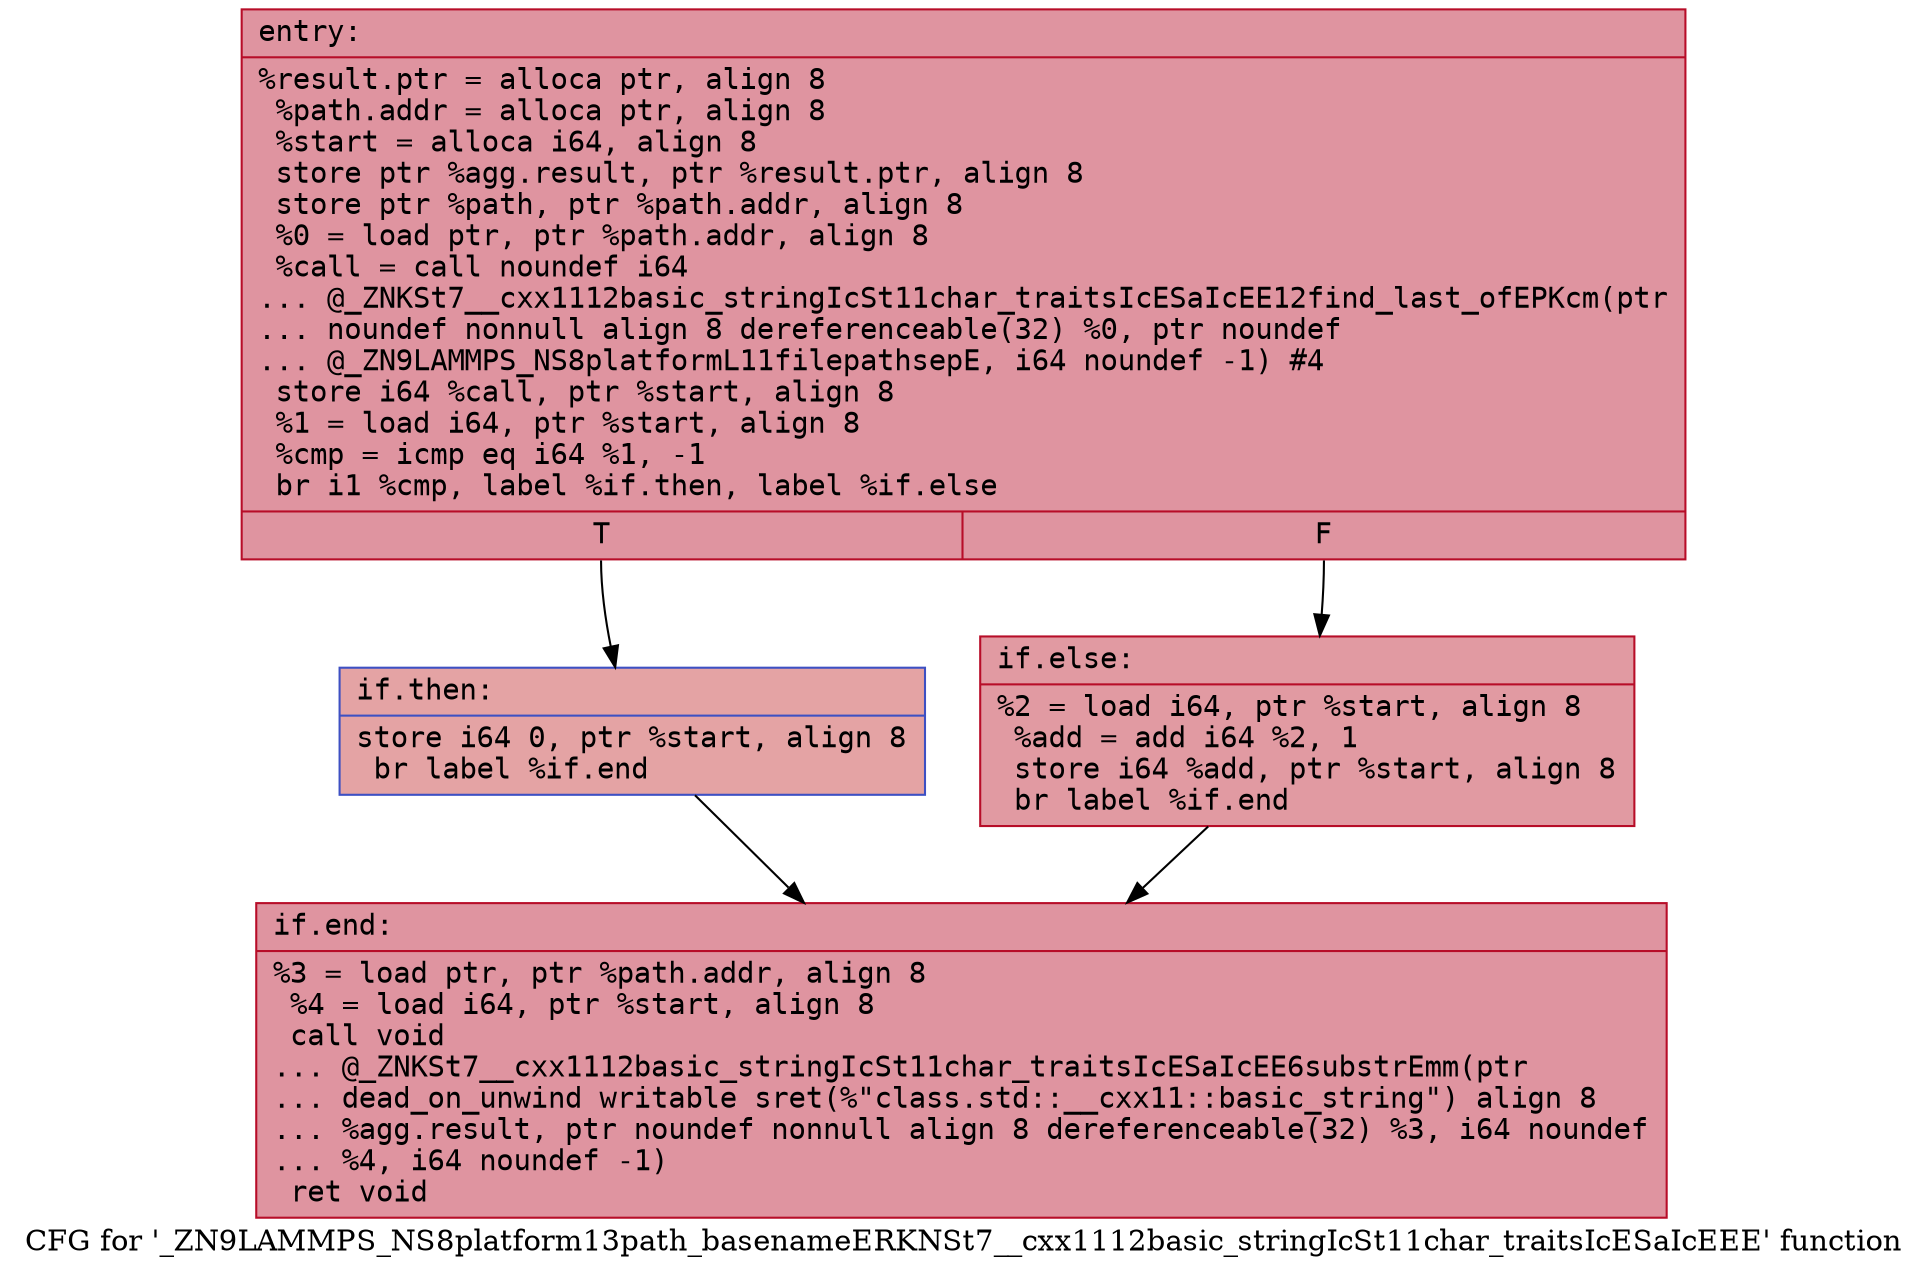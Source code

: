 digraph "CFG for '_ZN9LAMMPS_NS8platform13path_basenameERKNSt7__cxx1112basic_stringIcSt11char_traitsIcESaIcEEE' function" {
	label="CFG for '_ZN9LAMMPS_NS8platform13path_basenameERKNSt7__cxx1112basic_stringIcSt11char_traitsIcESaIcEEE' function";

	Node0x5651cd8250b0 [shape=record,color="#b70d28ff", style=filled, fillcolor="#b70d2870" fontname="Courier",label="{entry:\l|  %result.ptr = alloca ptr, align 8\l  %path.addr = alloca ptr, align 8\l  %start = alloca i64, align 8\l  store ptr %agg.result, ptr %result.ptr, align 8\l  store ptr %path, ptr %path.addr, align 8\l  %0 = load ptr, ptr %path.addr, align 8\l  %call = call noundef i64\l... @_ZNKSt7__cxx1112basic_stringIcSt11char_traitsIcESaIcEE12find_last_ofEPKcm(ptr\l... noundef nonnull align 8 dereferenceable(32) %0, ptr noundef\l... @_ZN9LAMMPS_NS8platformL11filepathsepE, i64 noundef -1) #4\l  store i64 %call, ptr %start, align 8\l  %1 = load i64, ptr %start, align 8\l  %cmp = icmp eq i64 %1, -1\l  br i1 %cmp, label %if.then, label %if.else\l|{<s0>T|<s1>F}}"];
	Node0x5651cd8250b0:s0 -> Node0x5651cd825760[tooltip="entry -> if.then\nProbability 37.50%" ];
	Node0x5651cd8250b0:s1 -> Node0x5651cd8257d0[tooltip="entry -> if.else\nProbability 62.50%" ];
	Node0x5651cd825760 [shape=record,color="#3d50c3ff", style=filled, fillcolor="#c32e3170" fontname="Courier",label="{if.then:\l|  store i64 0, ptr %start, align 8\l  br label %if.end\l}"];
	Node0x5651cd825760 -> Node0x5651cd825990[tooltip="if.then -> if.end\nProbability 100.00%" ];
	Node0x5651cd8257d0 [shape=record,color="#b70d28ff", style=filled, fillcolor="#bb1b2c70" fontname="Courier",label="{if.else:\l|  %2 = load i64, ptr %start, align 8\l  %add = add i64 %2, 1\l  store i64 %add, ptr %start, align 8\l  br label %if.end\l}"];
	Node0x5651cd8257d0 -> Node0x5651cd825990[tooltip="if.else -> if.end\nProbability 100.00%" ];
	Node0x5651cd825990 [shape=record,color="#b70d28ff", style=filled, fillcolor="#b70d2870" fontname="Courier",label="{if.end:\l|  %3 = load ptr, ptr %path.addr, align 8\l  %4 = load i64, ptr %start, align 8\l  call void\l... @_ZNKSt7__cxx1112basic_stringIcSt11char_traitsIcESaIcEE6substrEmm(ptr\l... dead_on_unwind writable sret(%\"class.std::__cxx11::basic_string\") align 8\l... %agg.result, ptr noundef nonnull align 8 dereferenceable(32) %3, i64 noundef\l... %4, i64 noundef -1)\l  ret void\l}"];
}
